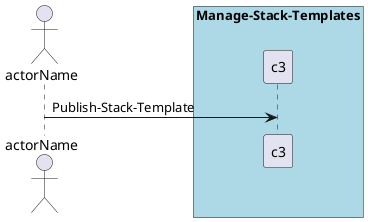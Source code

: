 @startuml
Actor "actorName" as A

box "Manage-Stack-Templates" #lightblue
participant "c3" as S
A -> S : Publish-Stack-Template
end box

@enduml
